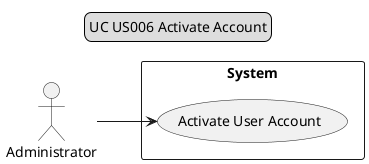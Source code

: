 @startuml

legend top
UC US006 Activate Account
end legend

actor "Administrator"
left to right direction

rectangle "System"{

"Administrator" --> (Activate User Account)

}

@enduml
